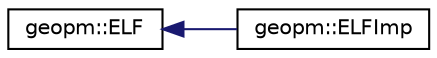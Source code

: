 digraph "Graphical Class Hierarchy"
{
 // LATEX_PDF_SIZE
  edge [fontname="Helvetica",fontsize="10",labelfontname="Helvetica",labelfontsize="10"];
  node [fontname="Helvetica",fontsize="10",shape=record];
  rankdir="LR";
  Node0 [label="geopm::ELF",height=0.2,width=0.4,color="black", fillcolor="white", style="filled",URL="$classgeopm_1_1_e_l_f.html",tooltip="Class encapsulating interactions with ELF files."];
  Node0 -> Node1 [dir="back",color="midnightblue",fontsize="10",style="solid",fontname="Helvetica"];
  Node1 [label="geopm::ELFImp",height=0.2,width=0.4,color="black", fillcolor="white", style="filled",URL="$classgeopm_1_1_e_l_f_imp.html",tooltip=" "];
}
